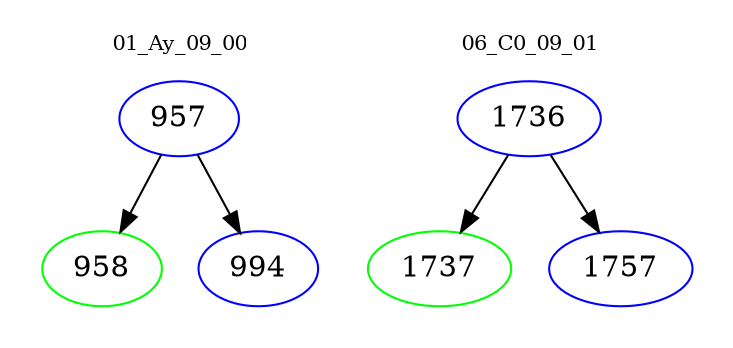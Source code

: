 digraph{
subgraph cluster_0 {
color = white
label = "01_Ay_09_00";
fontsize=10;
T0_957 [label="957", color="blue"]
T0_957 -> T0_958 [color="black"]
T0_958 [label="958", color="green"]
T0_957 -> T0_994 [color="black"]
T0_994 [label="994", color="blue"]
}
subgraph cluster_1 {
color = white
label = "06_C0_09_01";
fontsize=10;
T1_1736 [label="1736", color="blue"]
T1_1736 -> T1_1737 [color="black"]
T1_1737 [label="1737", color="green"]
T1_1736 -> T1_1757 [color="black"]
T1_1757 [label="1757", color="blue"]
}
}
